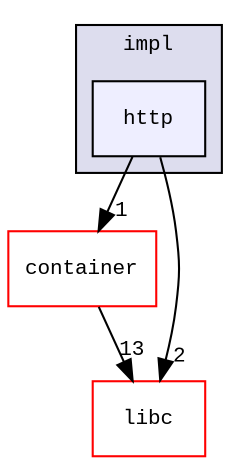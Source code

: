 digraph "src/tbox/network/impl/http" {
  compound=true
  node [ fontsize="10", fontname="CourierNew"];
  edge [ labelfontsize="10", labelfontname="CourierNew"];
  subgraph clusterdir_9985eebaf7d06e27119616a038301b23 {
    graph [ bgcolor="#ddddee", pencolor="black", label="impl" fontname="CourierNew", fontsize="10", URL="dir_9985eebaf7d06e27119616a038301b23.html"]
  dir_e1b3fbeba8ad47fa1a55e9505b5cc85b [shape=box, label="http", style="filled", fillcolor="#eeeeff", pencolor="black", URL="dir_e1b3fbeba8ad47fa1a55e9505b5cc85b.html"];
  }
  dir_895e2f62803e10f0845db2d9f139817c [shape=box label="container" fillcolor="white" style="filled" color="red" URL="dir_895e2f62803e10f0845db2d9f139817c.html"];
  dir_77f7a305e421ad7115258f9647362748 [shape=box label="libc" fillcolor="white" style="filled" color="red" URL="dir_77f7a305e421ad7115258f9647362748.html"];
  dir_e1b3fbeba8ad47fa1a55e9505b5cc85b->dir_895e2f62803e10f0845db2d9f139817c [headlabel="1", labeldistance=1.5 headhref="dir_000030_000006.html"];
  dir_e1b3fbeba8ad47fa1a55e9505b5cc85b->dir_77f7a305e421ad7115258f9647362748 [headlabel="2", labeldistance=1.5 headhref="dir_000030_000011.html"];
  dir_895e2f62803e10f0845db2d9f139817c->dir_77f7a305e421ad7115258f9647362748 [headlabel="13", labeldistance=1.5 headhref="dir_000006_000011.html"];
}
